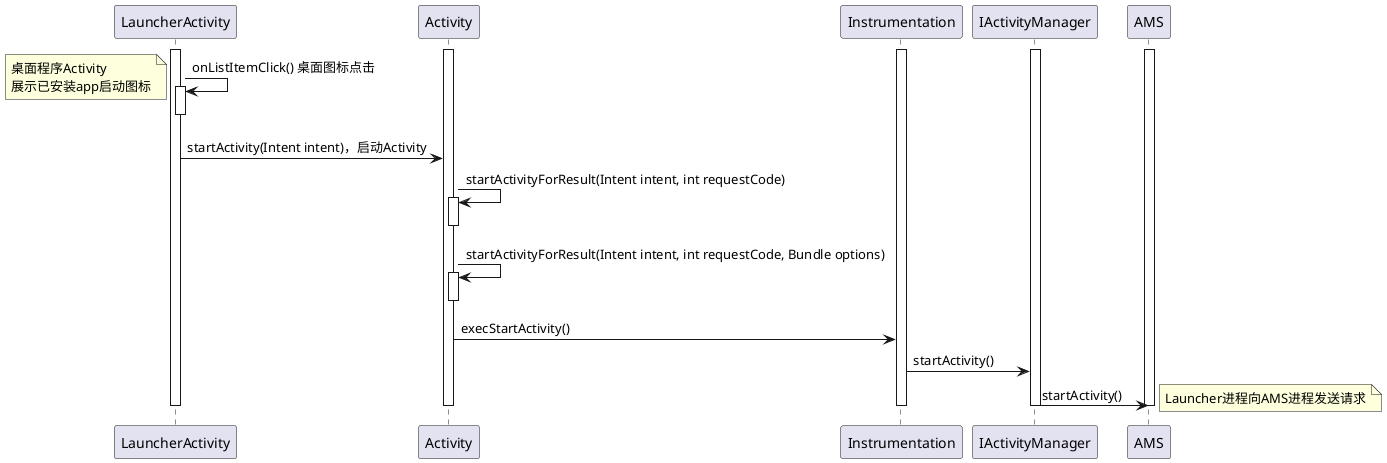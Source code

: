 @startuml
'https://plantuml.com/sequence-diagram
'应用进程启动过程(1)
'Launcher进程向AMS进程发送请求

participant LauncherActivity
participant Activity
participant Instrumentation
participant IActivityManager
participant AMS

activate Instrumentation
activate Activity
activate LauncherActivity
activate IActivityManager
activate AMS

'点击桌面图标
LauncherActivity -> LauncherActivity: onListItemClick() 桌面图标点击
note left
        桌面程序Activity
        展示已安装app启动图标
end note
activate LauncherActivity
deactivate LauncherActivity

'包装相关请求参数
LauncherActivity -> Activity: startActivity(Intent intent)，启动Activity
Activity -> Activity: startActivityForResult(Intent intent, int requestCode)
activate Activity
deactivate Activity
Activity -> Activity: startActivityForResult(Intent intent, int requestCode, Bundle options)
activate Activity
deactivate Activity
Activity -> Instrumentation: execStartActivity()

'向AMS发送请求
Instrumentation -> IActivityManager: startActivity()
IActivityManager -> AMS: startActivity()
note right
    Launcher进程向AMS进程发送请求
end note

deactivate LauncherActivity
deactivate Activity
deactivate Instrumentation
deactivate IActivityManager
deactivate AMS

@enduml